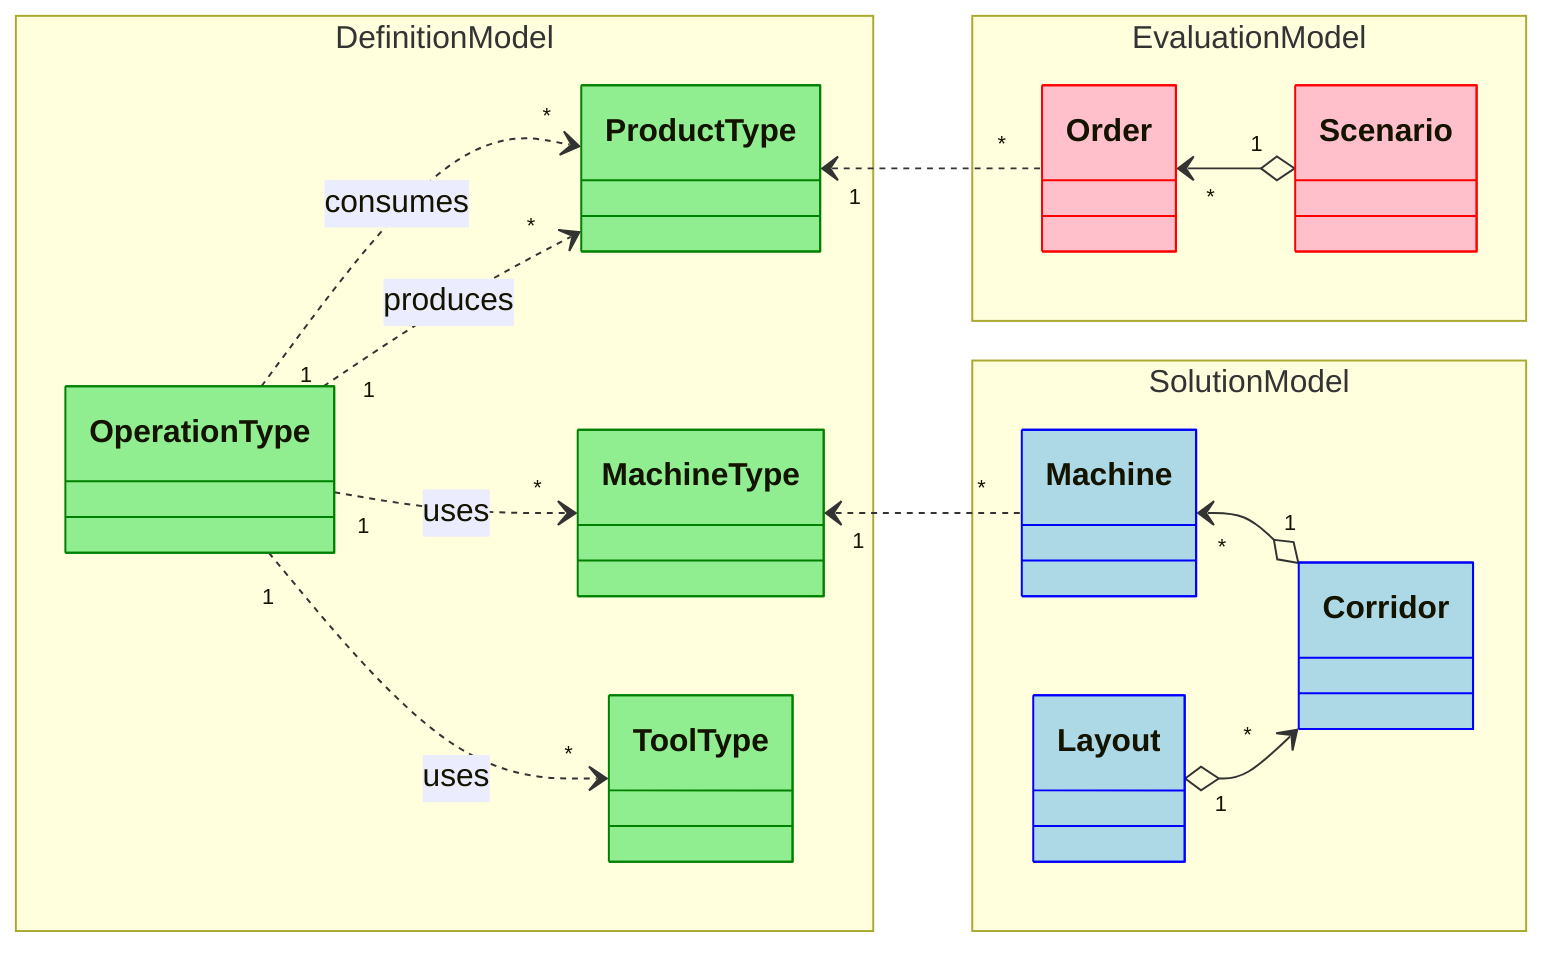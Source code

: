 classDiagram

    direction LR

    namespace EvaluationModel {

        class Scenario {
        }

        class Order {
        }
        
    }

    namespace DefinitionModel {

        class ProductType {
        }

        class MachineType {
        }

        class ToolType {
        }

        class OperationType {
        }
        
    }

    namespace SolutionModel {

        class Layout {
        }

        class Corridor {
        }

        class Machine {
        }
        
    }

    OperationType "1"..>"*" ProductType: consumes
    OperationType "1"..>"*" ProductType: produces

    OperationType "1"..>"*" MachineType: uses

    OperationType "1"..>"*" ToolType: uses
    
    ProductType "1"<.."*" Order

    Order "*"<--o"1" Scenario

    MachineType "1"<.."*" Machine

    Machine "*"<--o"1" Corridor

    Layout "1"o-->"*" Corridor


    style OperationType fill:lightgreen,stroke:green
    style ProductType fill:lightgreen,stroke:green
    style ToolType fill:lightgreen,stroke:green
    style MachineType fill:lightgreen,stroke:green

    style Scenario fill:pink,stroke:red
    style Order fill:pink,stroke:red

    style Layout fill:lightblue,stroke:blue
    style Corridor fill:lightblue,stroke:blue
    style Machine fill:lightblue,stroke:blue